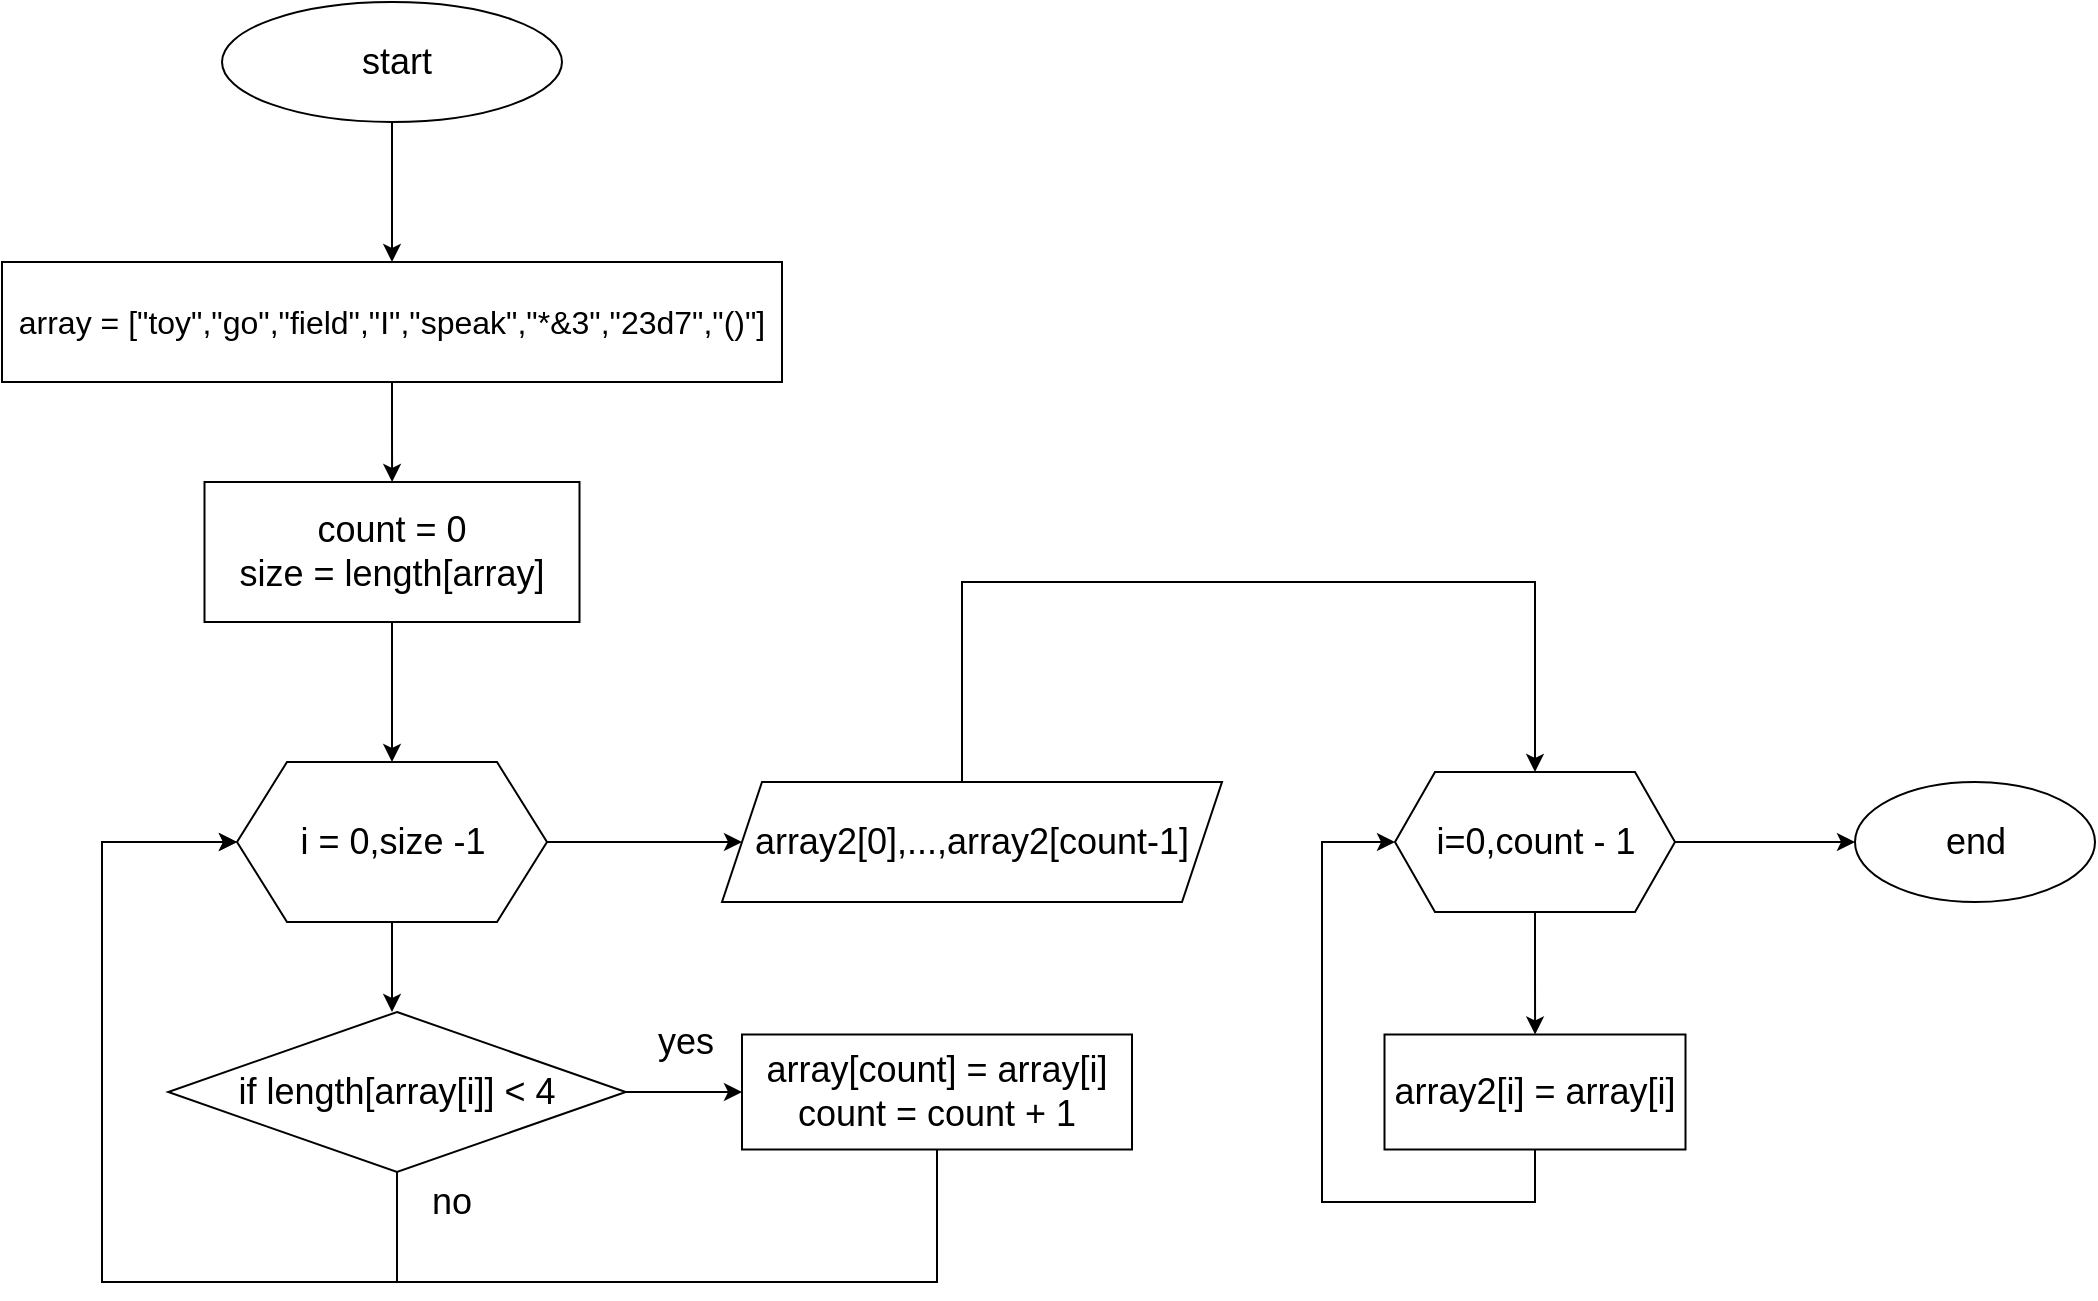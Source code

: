 <mxfile>
    <diagram id="WXTIEdk5lTgp_jeCcPQX" name="Страница 1">
        <mxGraphModel dx="452" dy="293" grid="1" gridSize="10" guides="1" tooltips="1" connect="1" arrows="1" fold="1" page="1" pageScale="1" pageWidth="827" pageHeight="1169" math="0" shadow="0">
            <root>
                <mxCell id="0"/>
                <mxCell id="1" parent="0"/>
                <mxCell id="2" style="edgeStyle=orthogonalEdgeStyle;rounded=0;orthogonalLoop=1;jettySize=auto;html=1;exitX=0.5;exitY=1;exitDx=0;exitDy=0;entryX=0.5;entryY=0;entryDx=0;entryDy=0;" edge="1" parent="1" source="3" target="6">
                    <mxGeometry relative="1" as="geometry"/>
                </mxCell>
                <mxCell id="3" value="" style="ellipse;whiteSpace=wrap;html=1;" vertex="1" parent="1">
                    <mxGeometry x="260" y="80" width="170" height="60" as="geometry"/>
                </mxCell>
                <mxCell id="4" value="&lt;font style=&quot;font-size: 18px;&quot;&gt;start&lt;/font&gt;" style="text;html=1;strokeColor=none;fillColor=none;align=center;verticalAlign=middle;whiteSpace=wrap;rounded=0;" vertex="1" parent="1">
                    <mxGeometry x="315" y="95" width="65" height="30" as="geometry"/>
                </mxCell>
                <mxCell id="5" value="" style="edgeStyle=orthogonalEdgeStyle;rounded=0;orthogonalLoop=1;jettySize=auto;html=1;fontSize=18;" edge="1" parent="1" source="6" target="8">
                    <mxGeometry relative="1" as="geometry"/>
                </mxCell>
                <mxCell id="6" value="&lt;font size=&quot;3&quot;&gt;array = [&quot;toy&quot;,&quot;go&quot;,&quot;field&quot;,&quot;I&quot;,&quot;speak&quot;,&quot;*&amp;amp;3&quot;,&quot;23d7&quot;,&quot;()&quot;]&lt;/font&gt;" style="rounded=0;whiteSpace=wrap;html=1;" vertex="1" parent="1">
                    <mxGeometry x="150" y="210" width="390" height="60" as="geometry"/>
                </mxCell>
                <mxCell id="7" style="edgeStyle=orthogonalEdgeStyle;rounded=0;orthogonalLoop=1;jettySize=auto;html=1;exitX=0.5;exitY=1;exitDx=0;exitDy=0;entryX=0.5;entryY=0;entryDx=0;entryDy=0;fontSize=18;" edge="1" parent="1" source="8" target="11">
                    <mxGeometry relative="1" as="geometry"/>
                </mxCell>
                <mxCell id="8" value="&lt;font style=&quot;font-size: 18px;&quot;&gt;count = 0&lt;br&gt;size = length[array]&lt;br&gt;&lt;/font&gt;" style="whiteSpace=wrap;html=1;rounded=0;" vertex="1" parent="1">
                    <mxGeometry x="251.25" y="320" width="187.5" height="70" as="geometry"/>
                </mxCell>
                <mxCell id="9" value="" style="edgeStyle=orthogonalEdgeStyle;rounded=0;orthogonalLoop=1;jettySize=auto;html=1;fontSize=18;" edge="1" parent="1" source="11">
                    <mxGeometry relative="1" as="geometry">
                        <mxPoint x="345" y="585" as="targetPoint"/>
                    </mxGeometry>
                </mxCell>
                <mxCell id="10" value="" style="edgeStyle=orthogonalEdgeStyle;rounded=0;orthogonalLoop=1;jettySize=auto;html=1;fontSize=18;entryX=0;entryY=0.5;entryDx=0;entryDy=0;" edge="1" parent="1" source="11" target="26">
                    <mxGeometry relative="1" as="geometry">
                        <mxPoint x="520" y="500" as="targetPoint"/>
                    </mxGeometry>
                </mxCell>
                <mxCell id="11" value="i = 0,size -1" style="shape=hexagon;perimeter=hexagonPerimeter2;whiteSpace=wrap;html=1;fixedSize=1;fontSize=18;size=25;" vertex="1" parent="1">
                    <mxGeometry x="267.5" y="460" width="155" height="80" as="geometry"/>
                </mxCell>
                <mxCell id="12" style="edgeStyle=orthogonalEdgeStyle;rounded=0;orthogonalLoop=1;jettySize=auto;html=1;exitX=1;exitY=0.5;exitDx=0;exitDy=0;fontSize=18;entryX=0;entryY=0.5;entryDx=0;entryDy=0;" edge="1" parent="1" source="14" target="16">
                    <mxGeometry relative="1" as="geometry">
                        <mxPoint x="509" y="625" as="targetPoint"/>
                    </mxGeometry>
                </mxCell>
                <mxCell id="13" style="edgeStyle=orthogonalEdgeStyle;rounded=0;orthogonalLoop=1;jettySize=auto;html=1;exitX=0.5;exitY=1;exitDx=0;exitDy=0;entryX=0;entryY=0.5;entryDx=0;entryDy=0;fontSize=18;" edge="1" parent="1" source="14" target="11">
                    <mxGeometry relative="1" as="geometry">
                        <Array as="points">
                            <mxPoint x="348" y="720"/>
                            <mxPoint x="200" y="720"/>
                            <mxPoint x="200" y="500"/>
                        </Array>
                    </mxGeometry>
                </mxCell>
                <mxCell id="14" value="if length[array[i]] &amp;lt; 4" style="rhombus;whiteSpace=wrap;html=1;fontSize=18;" vertex="1" parent="1">
                    <mxGeometry x="233.13" y="585" width="228.75" height="80" as="geometry"/>
                </mxCell>
                <mxCell id="15" style="edgeStyle=orthogonalEdgeStyle;rounded=0;orthogonalLoop=1;jettySize=auto;html=1;fontSize=18;entryX=0;entryY=0.5;entryDx=0;entryDy=0;" edge="1" parent="1" source="16" target="11">
                    <mxGeometry relative="1" as="geometry">
                        <mxPoint x="260" y="500" as="targetPoint"/>
                        <Array as="points">
                            <mxPoint x="618" y="720"/>
                            <mxPoint x="200" y="720"/>
                            <mxPoint x="200" y="500"/>
                        </Array>
                    </mxGeometry>
                </mxCell>
                <mxCell id="16" value="array[count] = array[i]&lt;br&gt;count = count + 1" style="whiteSpace=wrap;html=1;fontSize=18;" vertex="1" parent="1">
                    <mxGeometry x="520" y="596.25" width="195" height="57.5" as="geometry"/>
                </mxCell>
                <mxCell id="17" value="yes" style="text;html=1;strokeColor=none;fillColor=none;align=center;verticalAlign=middle;whiteSpace=wrap;rounded=0;fontSize=18;" vertex="1" parent="1">
                    <mxGeometry x="461.88" y="585" width="60" height="30" as="geometry"/>
                </mxCell>
                <mxCell id="18" value="no" style="text;html=1;strokeColor=none;fillColor=none;align=center;verticalAlign=middle;whiteSpace=wrap;rounded=0;fontSize=18;" vertex="1" parent="1">
                    <mxGeometry x="345" y="665" width="60" height="30" as="geometry"/>
                </mxCell>
                <mxCell id="19" style="edgeStyle=orthogonalEdgeStyle;rounded=0;orthogonalLoop=1;jettySize=auto;html=1;fontSize=18;entryX=0.5;entryY=0;entryDx=0;entryDy=0;" edge="1" parent="1" target="22">
                    <mxGeometry relative="1" as="geometry">
                        <mxPoint x="860" y="320" as="targetPoint"/>
                        <Array as="points">
                            <mxPoint x="630" y="370"/>
                            <mxPoint x="917" y="370"/>
                        </Array>
                        <mxPoint x="630" y="470" as="sourcePoint"/>
                    </mxGeometry>
                </mxCell>
                <mxCell id="20" value="" style="edgeStyle=orthogonalEdgeStyle;rounded=0;orthogonalLoop=1;jettySize=auto;html=1;fontSize=18;" edge="1" parent="1" source="22" target="24">
                    <mxGeometry relative="1" as="geometry"/>
                </mxCell>
                <mxCell id="21" value="" style="edgeStyle=orthogonalEdgeStyle;rounded=0;orthogonalLoop=1;jettySize=auto;html=1;fontSize=18;" edge="1" parent="1" source="22" target="25">
                    <mxGeometry relative="1" as="geometry"/>
                </mxCell>
                <mxCell id="22" value="i=0,count - 1" style="shape=hexagon;perimeter=hexagonPerimeter2;whiteSpace=wrap;html=1;fixedSize=1;fontSize=18;" vertex="1" parent="1">
                    <mxGeometry x="846.5" y="465" width="140" height="70" as="geometry"/>
                </mxCell>
                <mxCell id="23" style="edgeStyle=orthogonalEdgeStyle;rounded=0;orthogonalLoop=1;jettySize=auto;html=1;entryX=0;entryY=0.5;entryDx=0;entryDy=0;fontSize=18;exitX=0.5;exitY=1;exitDx=0;exitDy=0;" edge="1" parent="1" source="24" target="22">
                    <mxGeometry relative="1" as="geometry">
                        <Array as="points">
                            <mxPoint x="917" y="680"/>
                            <mxPoint x="810" y="680"/>
                            <mxPoint x="810" y="500"/>
                        </Array>
                    </mxGeometry>
                </mxCell>
                <mxCell id="24" value="array2[i] = array[i]" style="whiteSpace=wrap;html=1;fontSize=18;" vertex="1" parent="1">
                    <mxGeometry x="841.25" y="596.25" width="150.5" height="57.5" as="geometry"/>
                </mxCell>
                <mxCell id="25" value="end" style="ellipse;whiteSpace=wrap;html=1;fontSize=18;" vertex="1" parent="1">
                    <mxGeometry x="1076.5" y="470" width="120" height="60" as="geometry"/>
                </mxCell>
                <mxCell id="26" value="&lt;font style=&quot;font-size: 18px&quot;&gt;array2[0],...,array2[count-1]&lt;/font&gt;" style="shape=parallelogram;perimeter=parallelogramPerimeter;whiteSpace=wrap;html=1;fixedSize=1;" vertex="1" parent="1">
                    <mxGeometry x="510" y="470" width="250" height="60" as="geometry"/>
                </mxCell>
            </root>
        </mxGraphModel>
    </diagram>
</mxfile>
